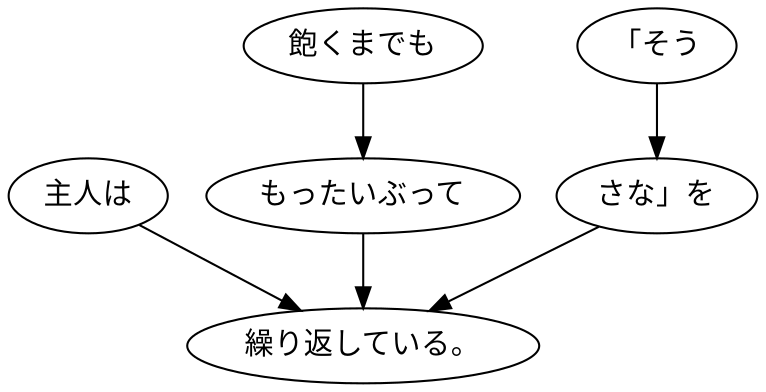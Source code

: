 digraph graph7334 {
	node0 [label="主人は"];
	node1 [label="飽くまでも"];
	node2 [label="もったいぶって"];
	node3 [label="「そう"];
	node4 [label="さな」を"];
	node5 [label="繰り返している。"];
	node0 -> node5;
	node1 -> node2;
	node2 -> node5;
	node3 -> node4;
	node4 -> node5;
}
